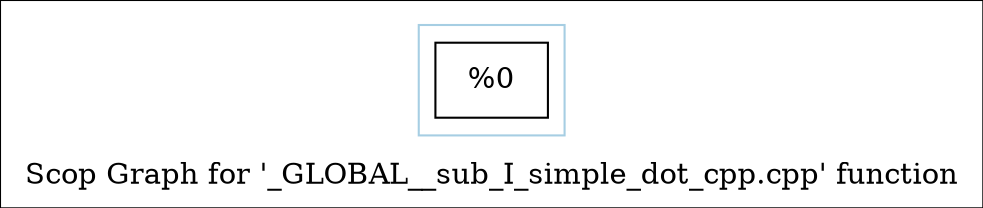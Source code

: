 digraph "Scop Graph for '_GLOBAL__sub_I_simple_dot_cpp.cpp' function" {
	label="Scop Graph for '_GLOBAL__sub_I_simple_dot_cpp.cpp' function";

	Node0x1022cd0 [shape=record,label="{%0}"];
	colorscheme = "paired12"
        subgraph cluster_0xfb5250 {
          label = "";
          style = solid;
          color = 1
          Node0x1022cd0;
        }
}
